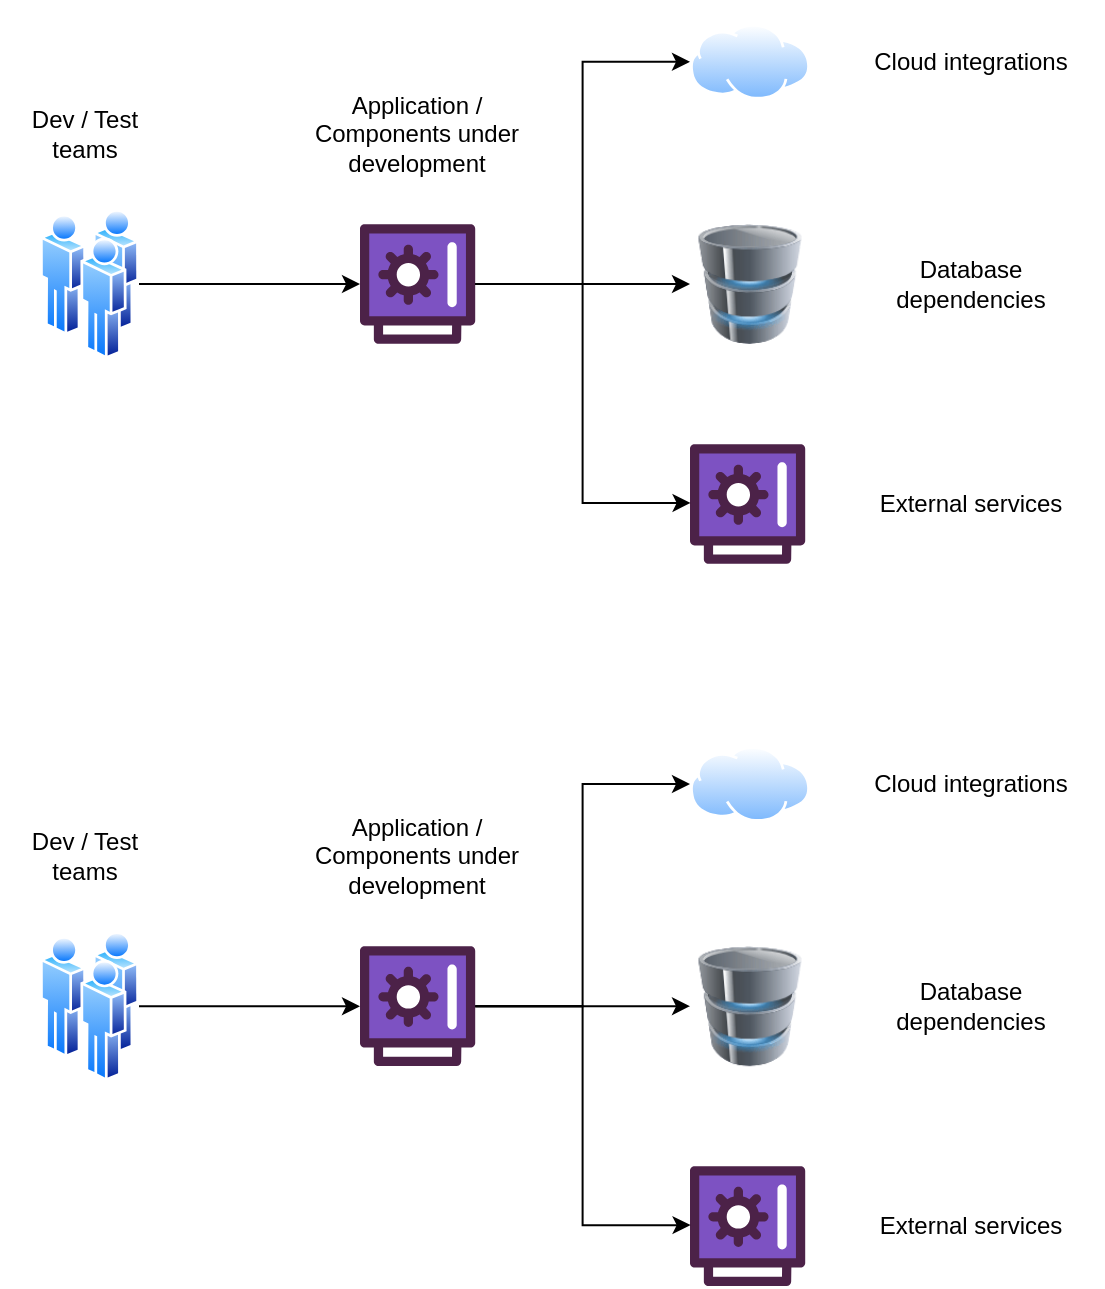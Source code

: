 <mxfile version="28.2.5">
  <diagram name="Page-1" id="OETDO_wT-vaZLfYeogFx">
    <mxGraphModel dx="1451" dy="768" grid="1" gridSize="10" guides="1" tooltips="1" connect="1" arrows="1" fold="1" page="1" pageScale="1" pageWidth="850" pageHeight="1100" math="0" shadow="0">
      <root>
        <mxCell id="0" />
        <mxCell id="1" parent="0" />
        <mxCell id="0sxEF5XDNKmsbEsCBIEf-7" style="edgeStyle=orthogonalEdgeStyle;rounded=0;orthogonalLoop=1;jettySize=auto;html=1;" parent="1" source="0sxEF5XDNKmsbEsCBIEf-1" target="0sxEF5XDNKmsbEsCBIEf-5" edge="1">
          <mxGeometry relative="1" as="geometry" />
        </mxCell>
        <mxCell id="0sxEF5XDNKmsbEsCBIEf-1" value="" style="image;aspect=fixed;perimeter=ellipsePerimeter;html=1;align=center;shadow=0;dashed=0;spacingTop=3;image=img/lib/active_directory/users.svg;" parent="1" vertex="1">
          <mxGeometry x="180" y="282.5" width="49.5" height="75" as="geometry" />
        </mxCell>
        <mxCell id="0sxEF5XDNKmsbEsCBIEf-3" value="" style="image;aspect=fixed;perimeter=ellipsePerimeter;html=1;align=center;shadow=0;dashed=0;spacingTop=3;image=img/lib/active_directory/internet_cloud.svg;" parent="1" vertex="1">
          <mxGeometry x="505" y="190" width="60" height="37.8" as="geometry" />
        </mxCell>
        <mxCell id="0sxEF5XDNKmsbEsCBIEf-4" value="" style="image;html=1;image=img/lib/clip_art/computers/Database_128x128.png" parent="1" vertex="1">
          <mxGeometry x="505" y="290" width="60" height="60" as="geometry" />
        </mxCell>
        <mxCell id="0sxEF5XDNKmsbEsCBIEf-8" style="edgeStyle=orthogonalEdgeStyle;rounded=0;orthogonalLoop=1;jettySize=auto;html=1;" parent="1" source="0sxEF5XDNKmsbEsCBIEf-5" target="0sxEF5XDNKmsbEsCBIEf-4" edge="1">
          <mxGeometry relative="1" as="geometry" />
        </mxCell>
        <mxCell id="0sxEF5XDNKmsbEsCBIEf-9" style="edgeStyle=orthogonalEdgeStyle;rounded=0;orthogonalLoop=1;jettySize=auto;html=1;entryX=0;entryY=0.5;entryDx=0;entryDy=0;" parent="1" source="0sxEF5XDNKmsbEsCBIEf-5" target="0sxEF5XDNKmsbEsCBIEf-3" edge="1">
          <mxGeometry relative="1" as="geometry" />
        </mxCell>
        <mxCell id="0sxEF5XDNKmsbEsCBIEf-5" value="" style="verticalLabelPosition=bottom;aspect=fixed;html=1;shape=mxgraph.salesforce.financial_services;fillColorStyles=fillColor2,fillColor3,fillColor4;fillColor2=light-dark(#4C2248,#66CC00);fillColor3=light-dark(#7D52C2,#B3FF66);fillColor4=#ffffff;fillColor=#60a917;strokeColor=#2D7600;fontColor=#ffffff;" parent="1" vertex="1">
          <mxGeometry x="340" y="290" width="57.6" height="60" as="geometry" />
        </mxCell>
        <mxCell id="0sxEF5XDNKmsbEsCBIEf-6" value="" style="verticalLabelPosition=bottom;aspect=fixed;html=1;shape=mxgraph.salesforce.financial_services;fillColorStyles=fillColor2,fillColor3,fillColor4;fillColor2=#4c2248;fillColor3=#7d52c2;fillColor4=#ffffff;fillColor=none;strokeColor=none;" parent="1" vertex="1">
          <mxGeometry x="505" y="400" width="57.6" height="60" as="geometry" />
        </mxCell>
        <mxCell id="0sxEF5XDNKmsbEsCBIEf-10" style="edgeStyle=orthogonalEdgeStyle;rounded=0;orthogonalLoop=1;jettySize=auto;html=1;entryX=0.005;entryY=0.491;entryDx=0;entryDy=0;entryPerimeter=0;" parent="1" source="0sxEF5XDNKmsbEsCBIEf-5" target="0sxEF5XDNKmsbEsCBIEf-6" edge="1">
          <mxGeometry relative="1" as="geometry" />
        </mxCell>
        <mxCell id="xVZmTRgNB_iH6yjcrapg-1" value="Dev / Test teams" style="text;html=1;align=center;verticalAlign=middle;whiteSpace=wrap;rounded=0;" vertex="1" parent="1">
          <mxGeometry x="160" y="230" width="85.25" height="30" as="geometry" />
        </mxCell>
        <mxCell id="xVZmTRgNB_iH6yjcrapg-2" value="Application / Components under development" style="text;html=1;align=center;verticalAlign=middle;whiteSpace=wrap;rounded=0;" vertex="1" parent="1">
          <mxGeometry x="303.09" y="215" width="131.42" height="60" as="geometry" />
        </mxCell>
        <mxCell id="xVZmTRgNB_iH6yjcrapg-3" value="Cloud integrations" style="text;html=1;align=center;verticalAlign=middle;whiteSpace=wrap;rounded=0;" vertex="1" parent="1">
          <mxGeometry x="580" y="178.9" width="131.42" height="60" as="geometry" />
        </mxCell>
        <mxCell id="xVZmTRgNB_iH6yjcrapg-4" value="Database dependencies" style="text;html=1;align=center;verticalAlign=middle;whiteSpace=wrap;rounded=0;" vertex="1" parent="1">
          <mxGeometry x="580" y="290" width="131.42" height="60" as="geometry" />
        </mxCell>
        <mxCell id="xVZmTRgNB_iH6yjcrapg-5" value="External services" style="text;html=1;align=center;verticalAlign=middle;whiteSpace=wrap;rounded=0;" vertex="1" parent="1">
          <mxGeometry x="580" y="400" width="131.42" height="60" as="geometry" />
        </mxCell>
        <mxCell id="xVZmTRgNB_iH6yjcrapg-6" style="edgeStyle=orthogonalEdgeStyle;rounded=0;orthogonalLoop=1;jettySize=auto;html=1;" edge="1" parent="1" source="xVZmTRgNB_iH6yjcrapg-7" target="xVZmTRgNB_iH6yjcrapg-12">
          <mxGeometry relative="1" as="geometry" />
        </mxCell>
        <mxCell id="xVZmTRgNB_iH6yjcrapg-7" value="" style="image;aspect=fixed;perimeter=ellipsePerimeter;html=1;align=center;shadow=0;dashed=0;spacingTop=3;image=img/lib/active_directory/users.svg;" vertex="1" parent="1">
          <mxGeometry x="180" y="643.6" width="49.5" height="75" as="geometry" />
        </mxCell>
        <mxCell id="xVZmTRgNB_iH6yjcrapg-8" value="" style="image;aspect=fixed;perimeter=ellipsePerimeter;html=1;align=center;shadow=0;dashed=0;spacingTop=3;image=img/lib/active_directory/internet_cloud.svg;" vertex="1" parent="1">
          <mxGeometry x="505" y="551.1" width="60" height="37.8" as="geometry" />
        </mxCell>
        <mxCell id="xVZmTRgNB_iH6yjcrapg-9" value="" style="image;html=1;image=img/lib/clip_art/computers/Database_128x128.png" vertex="1" parent="1">
          <mxGeometry x="505" y="651.1" width="60" height="60" as="geometry" />
        </mxCell>
        <mxCell id="xVZmTRgNB_iH6yjcrapg-10" style="edgeStyle=orthogonalEdgeStyle;rounded=0;orthogonalLoop=1;jettySize=auto;html=1;" edge="1" parent="1" source="xVZmTRgNB_iH6yjcrapg-12" target="xVZmTRgNB_iH6yjcrapg-9">
          <mxGeometry relative="1" as="geometry" />
        </mxCell>
        <mxCell id="xVZmTRgNB_iH6yjcrapg-11" style="edgeStyle=orthogonalEdgeStyle;rounded=0;orthogonalLoop=1;jettySize=auto;html=1;entryX=0;entryY=0.5;entryDx=0;entryDy=0;" edge="1" parent="1" source="xVZmTRgNB_iH6yjcrapg-12" target="xVZmTRgNB_iH6yjcrapg-8">
          <mxGeometry relative="1" as="geometry" />
        </mxCell>
        <mxCell id="xVZmTRgNB_iH6yjcrapg-12" value="" style="verticalLabelPosition=bottom;aspect=fixed;html=1;shape=mxgraph.salesforce.financial_services;fillColorStyles=fillColor2,fillColor3,fillColor4;fillColor2=light-dark(#4C2248,#66CC00);fillColor3=light-dark(#7D52C2,#B3FF66);fillColor4=#ffffff;fillColor=#60a917;strokeColor=#2D7600;fontColor=#ffffff;" vertex="1" parent="1">
          <mxGeometry x="340" y="651.1" width="57.6" height="60" as="geometry" />
        </mxCell>
        <mxCell id="xVZmTRgNB_iH6yjcrapg-13" value="" style="verticalLabelPosition=bottom;aspect=fixed;html=1;shape=mxgraph.salesforce.financial_services;fillColorStyles=fillColor2,fillColor3,fillColor4;fillColor2=#4c2248;fillColor3=#7d52c2;fillColor4=#ffffff;fillColor=none;strokeColor=none;" vertex="1" parent="1">
          <mxGeometry x="505" y="761.1" width="57.6" height="60" as="geometry" />
        </mxCell>
        <mxCell id="xVZmTRgNB_iH6yjcrapg-14" style="edgeStyle=orthogonalEdgeStyle;rounded=0;orthogonalLoop=1;jettySize=auto;html=1;entryX=0.005;entryY=0.491;entryDx=0;entryDy=0;entryPerimeter=0;" edge="1" parent="1" source="xVZmTRgNB_iH6yjcrapg-12" target="xVZmTRgNB_iH6yjcrapg-13">
          <mxGeometry relative="1" as="geometry" />
        </mxCell>
        <mxCell id="xVZmTRgNB_iH6yjcrapg-15" value="Dev / Test teams" style="text;html=1;align=center;verticalAlign=middle;whiteSpace=wrap;rounded=0;" vertex="1" parent="1">
          <mxGeometry x="160" y="591.1" width="85.25" height="30" as="geometry" />
        </mxCell>
        <mxCell id="xVZmTRgNB_iH6yjcrapg-16" value="Application / Components under development" style="text;html=1;align=center;verticalAlign=middle;whiteSpace=wrap;rounded=0;" vertex="1" parent="1">
          <mxGeometry x="303.09" y="576.1" width="131.42" height="60" as="geometry" />
        </mxCell>
        <mxCell id="xVZmTRgNB_iH6yjcrapg-17" value="Cloud integrations" style="text;html=1;align=center;verticalAlign=middle;whiteSpace=wrap;rounded=0;" vertex="1" parent="1">
          <mxGeometry x="580" y="540" width="131.42" height="60" as="geometry" />
        </mxCell>
        <mxCell id="xVZmTRgNB_iH6yjcrapg-18" value="Database dependencies" style="text;html=1;align=center;verticalAlign=middle;whiteSpace=wrap;rounded=0;" vertex="1" parent="1">
          <mxGeometry x="580" y="651.1" width="131.42" height="60" as="geometry" />
        </mxCell>
        <mxCell id="xVZmTRgNB_iH6yjcrapg-19" value="External services" style="text;html=1;align=center;verticalAlign=middle;whiteSpace=wrap;rounded=0;" vertex="1" parent="1">
          <mxGeometry x="580" y="761.1" width="131.42" height="60" as="geometry" />
        </mxCell>
      </root>
    </mxGraphModel>
  </diagram>
</mxfile>
